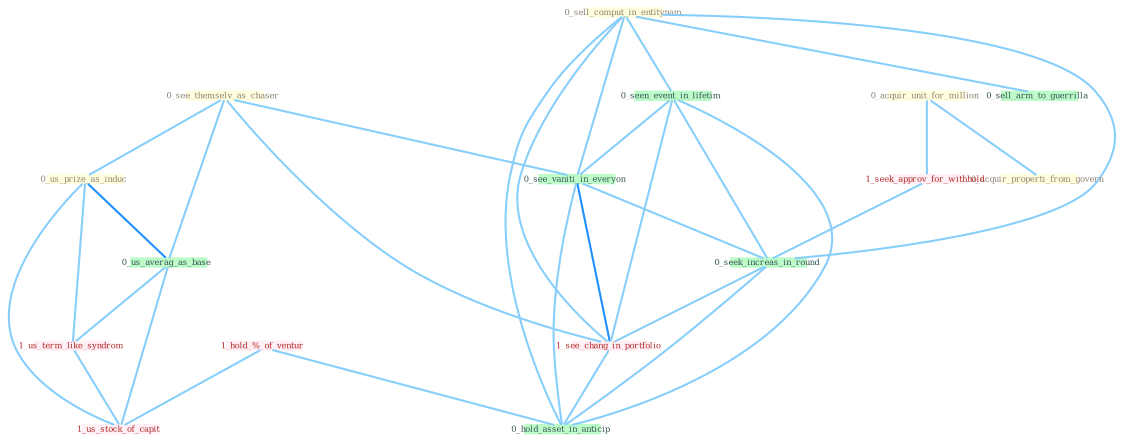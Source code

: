 Graph G{ 
    node
    [shape=polygon,style=filled,width=.5,height=.06,color="#BDFCC9",fixedsize=true,fontsize=4,
    fontcolor="#2f4f4f"];
    {node
    [color="#ffffe0", fontcolor="#8b7d6b"] "0_see_themselv_as_chaser " "0_sell_comput_in_entitynam " "0_acquir_unit_for_million " "0_us_prize_as_induc " "0_acquir_properti_from_govern "}
{node [color="#fff0f5", fontcolor="#b22222"] "1_us_term_like_syndrom " "1_seek_approv_for_withhold " "1_hold_%_of_ventur " "1_us_stock_of_capit " "1_see_chang_in_portfolio "}
edge [color="#B0E2FF"];

	"0_see_themselv_as_chaser " -- "0_us_prize_as_induc " [w="1", color="#87cefa" ];
	"0_see_themselv_as_chaser " -- "0_us_averag_as_base " [w="1", color="#87cefa" ];
	"0_see_themselv_as_chaser " -- "0_see_vaniti_in_everyon " [w="1", color="#87cefa" ];
	"0_see_themselv_as_chaser " -- "1_see_chang_in_portfolio " [w="1", color="#87cefa" ];
	"0_sell_comput_in_entitynam " -- "0_seen_event_in_lifetim " [w="1", color="#87cefa" ];
	"0_sell_comput_in_entitynam " -- "0_see_vaniti_in_everyon " [w="1", color="#87cefa" ];
	"0_sell_comput_in_entitynam " -- "0_sell_arm_to_guerrilla " [w="1", color="#87cefa" ];
	"0_sell_comput_in_entitynam " -- "0_seek_increas_in_round " [w="1", color="#87cefa" ];
	"0_sell_comput_in_entitynam " -- "1_see_chang_in_portfolio " [w="1", color="#87cefa" ];
	"0_sell_comput_in_entitynam " -- "0_hold_asset_in_anticip " [w="1", color="#87cefa" ];
	"0_acquir_unit_for_million " -- "0_acquir_properti_from_govern " [w="1", color="#87cefa" ];
	"0_acquir_unit_for_million " -- "1_seek_approv_for_withhold " [w="1", color="#87cefa" ];
	"0_us_prize_as_induc " -- "0_us_averag_as_base " [w="2", color="#1e90ff" , len=0.8];
	"0_us_prize_as_induc " -- "1_us_term_like_syndrom " [w="1", color="#87cefa" ];
	"0_us_prize_as_induc " -- "1_us_stock_of_capit " [w="1", color="#87cefa" ];
	"0_seen_event_in_lifetim " -- "0_see_vaniti_in_everyon " [w="1", color="#87cefa" ];
	"0_seen_event_in_lifetim " -- "0_seek_increas_in_round " [w="1", color="#87cefa" ];
	"0_seen_event_in_lifetim " -- "1_see_chang_in_portfolio " [w="1", color="#87cefa" ];
	"0_seen_event_in_lifetim " -- "0_hold_asset_in_anticip " [w="1", color="#87cefa" ];
	"0_us_averag_as_base " -- "1_us_term_like_syndrom " [w="1", color="#87cefa" ];
	"0_us_averag_as_base " -- "1_us_stock_of_capit " [w="1", color="#87cefa" ];
	"1_us_term_like_syndrom " -- "1_us_stock_of_capit " [w="1", color="#87cefa" ];
	"1_seek_approv_for_withhold " -- "0_seek_increas_in_round " [w="1", color="#87cefa" ];
	"1_hold_%_of_ventur " -- "1_us_stock_of_capit " [w="1", color="#87cefa" ];
	"1_hold_%_of_ventur " -- "0_hold_asset_in_anticip " [w="1", color="#87cefa" ];
	"0_see_vaniti_in_everyon " -- "0_seek_increas_in_round " [w="1", color="#87cefa" ];
	"0_see_vaniti_in_everyon " -- "1_see_chang_in_portfolio " [w="2", color="#1e90ff" , len=0.8];
	"0_see_vaniti_in_everyon " -- "0_hold_asset_in_anticip " [w="1", color="#87cefa" ];
	"0_seek_increas_in_round " -- "1_see_chang_in_portfolio " [w="1", color="#87cefa" ];
	"0_seek_increas_in_round " -- "0_hold_asset_in_anticip " [w="1", color="#87cefa" ];
	"1_see_chang_in_portfolio " -- "0_hold_asset_in_anticip " [w="1", color="#87cefa" ];
}
